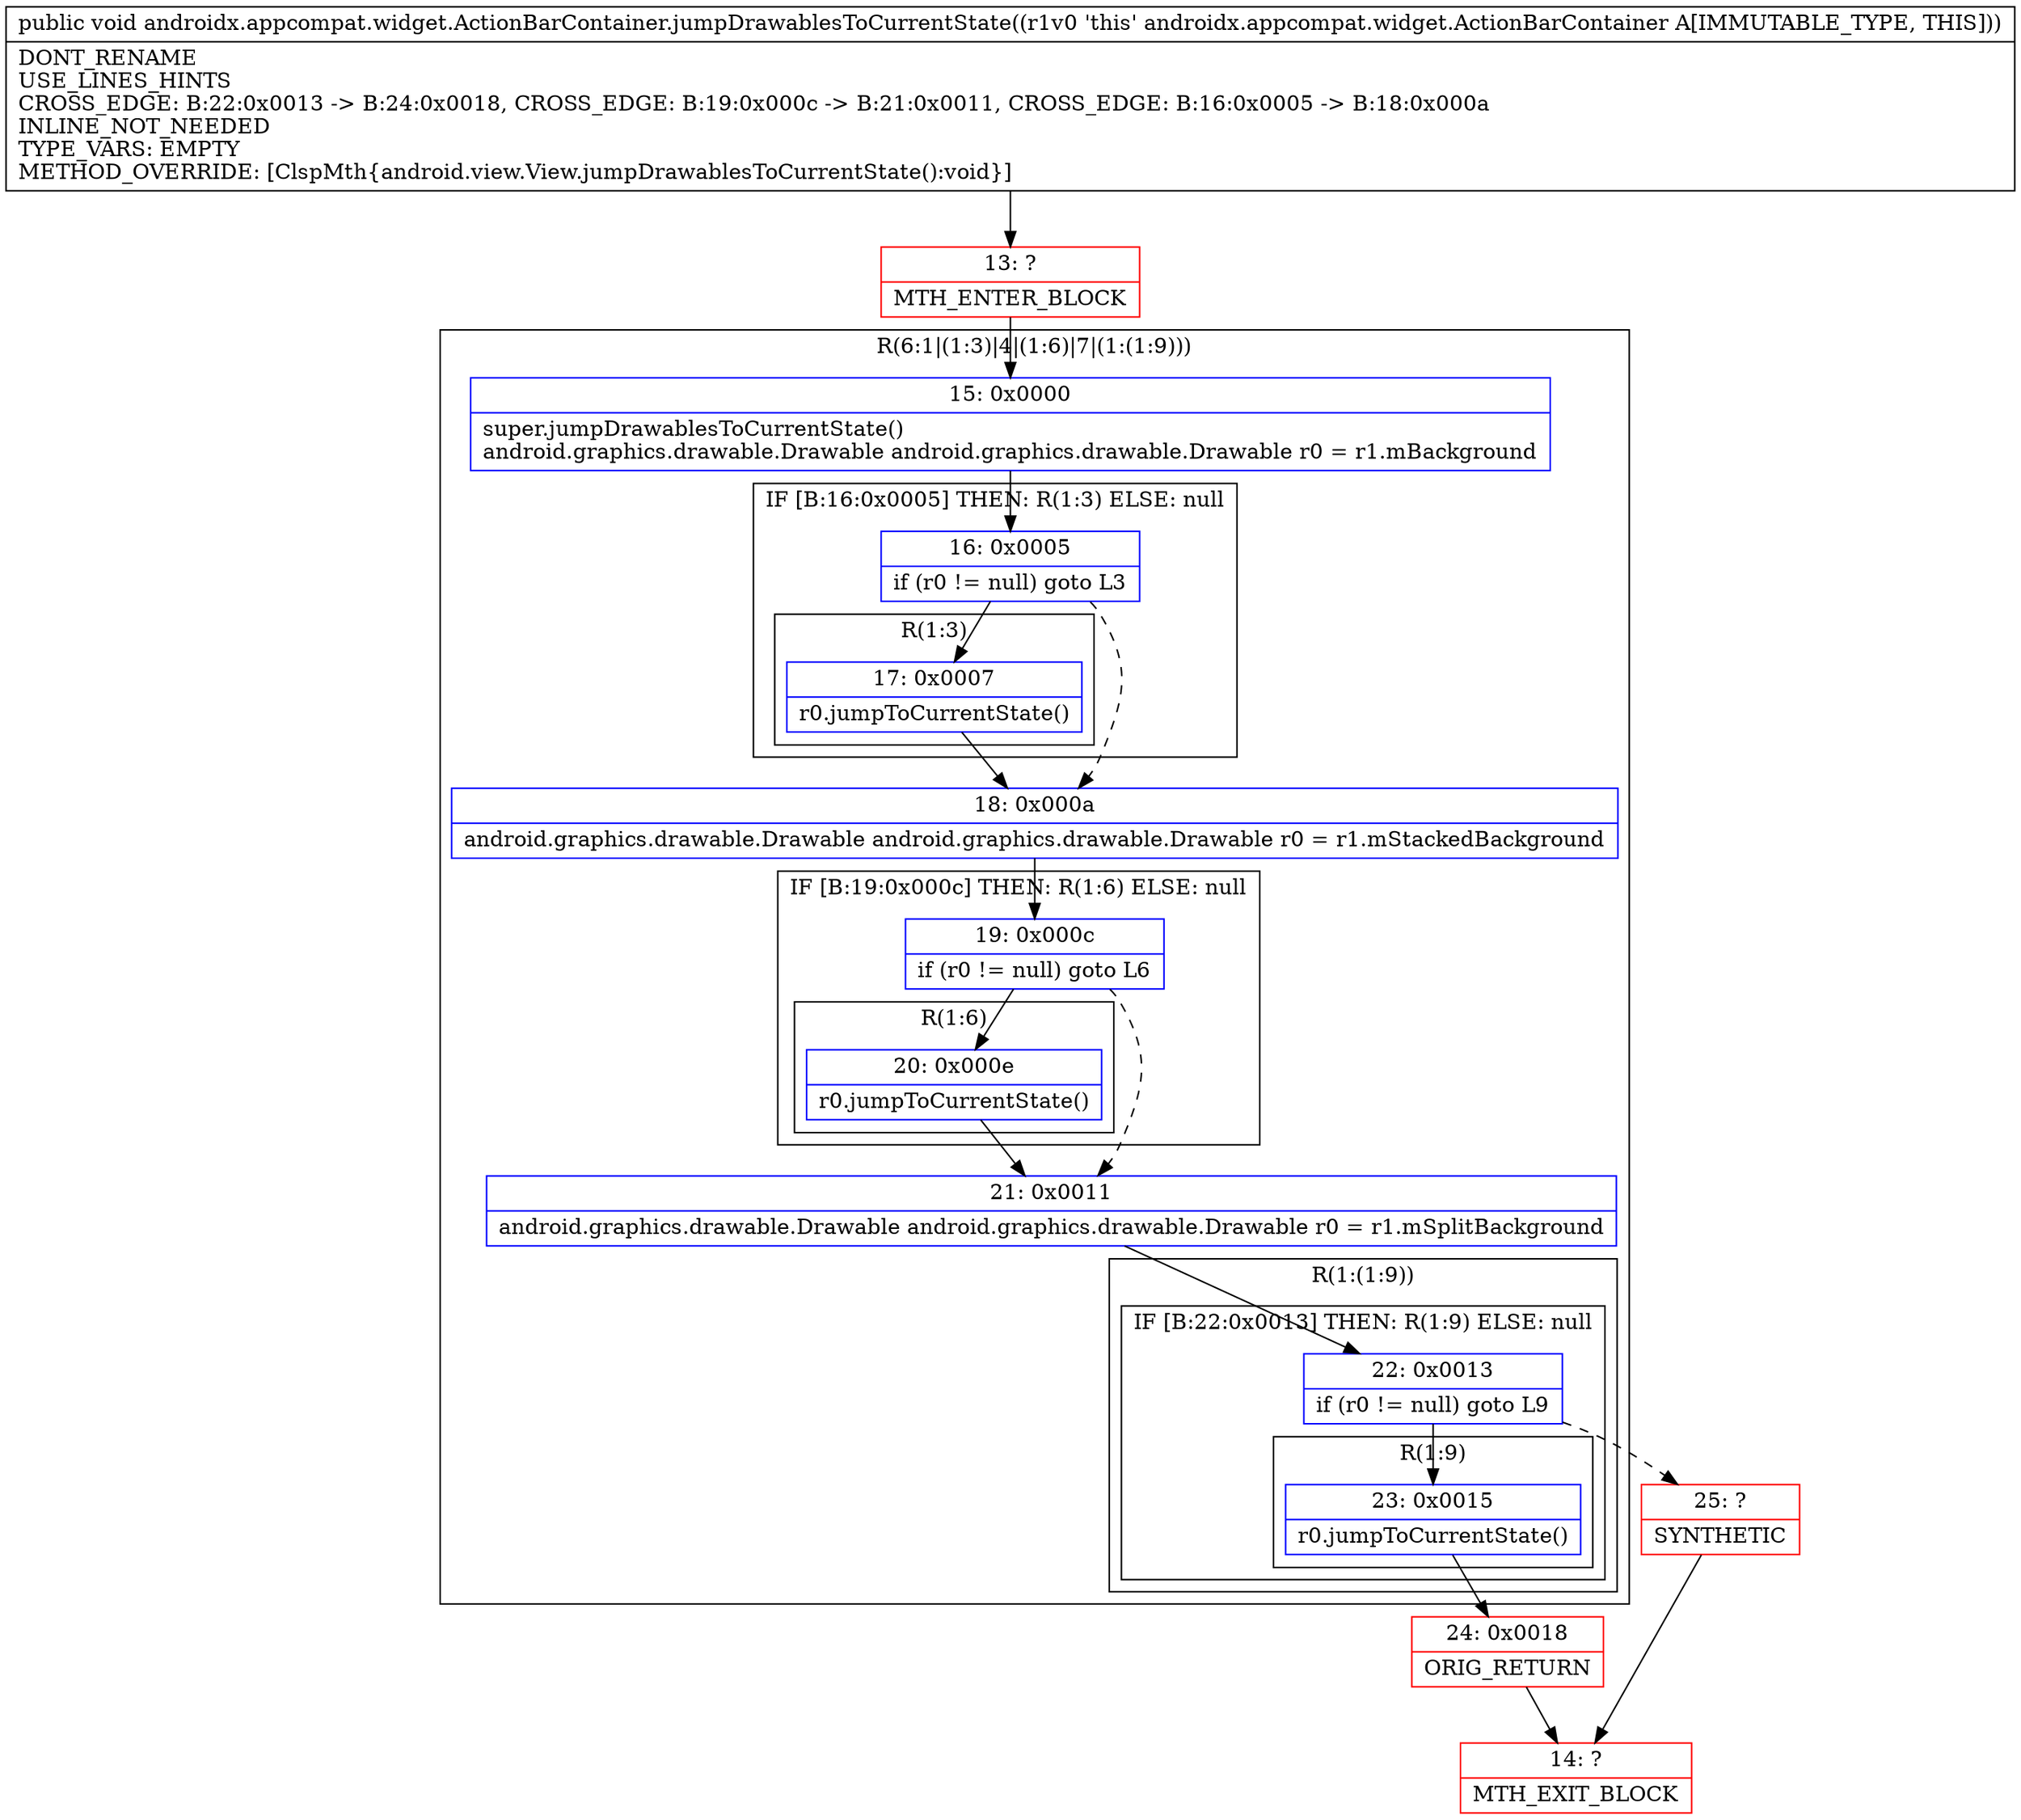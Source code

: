 digraph "CFG forandroidx.appcompat.widget.ActionBarContainer.jumpDrawablesToCurrentState()V" {
subgraph cluster_Region_2123398265 {
label = "R(6:1|(1:3)|4|(1:6)|7|(1:(1:9)))";
node [shape=record,color=blue];
Node_15 [shape=record,label="{15\:\ 0x0000|super.jumpDrawablesToCurrentState()\landroid.graphics.drawable.Drawable android.graphics.drawable.Drawable r0 = r1.mBackground\l}"];
subgraph cluster_IfRegion_327752645 {
label = "IF [B:16:0x0005] THEN: R(1:3) ELSE: null";
node [shape=record,color=blue];
Node_16 [shape=record,label="{16\:\ 0x0005|if (r0 != null) goto L3\l}"];
subgraph cluster_Region_673354813 {
label = "R(1:3)";
node [shape=record,color=blue];
Node_17 [shape=record,label="{17\:\ 0x0007|r0.jumpToCurrentState()\l}"];
}
}
Node_18 [shape=record,label="{18\:\ 0x000a|android.graphics.drawable.Drawable android.graphics.drawable.Drawable r0 = r1.mStackedBackground\l}"];
subgraph cluster_IfRegion_1379642557 {
label = "IF [B:19:0x000c] THEN: R(1:6) ELSE: null";
node [shape=record,color=blue];
Node_19 [shape=record,label="{19\:\ 0x000c|if (r0 != null) goto L6\l}"];
subgraph cluster_Region_792027447 {
label = "R(1:6)";
node [shape=record,color=blue];
Node_20 [shape=record,label="{20\:\ 0x000e|r0.jumpToCurrentState()\l}"];
}
}
Node_21 [shape=record,label="{21\:\ 0x0011|android.graphics.drawable.Drawable android.graphics.drawable.Drawable r0 = r1.mSplitBackground\l}"];
subgraph cluster_Region_163256892 {
label = "R(1:(1:9))";
node [shape=record,color=blue];
subgraph cluster_IfRegion_1949892647 {
label = "IF [B:22:0x0013] THEN: R(1:9) ELSE: null";
node [shape=record,color=blue];
Node_22 [shape=record,label="{22\:\ 0x0013|if (r0 != null) goto L9\l}"];
subgraph cluster_Region_1208414689 {
label = "R(1:9)";
node [shape=record,color=blue];
Node_23 [shape=record,label="{23\:\ 0x0015|r0.jumpToCurrentState()\l}"];
}
}
}
}
Node_13 [shape=record,color=red,label="{13\:\ ?|MTH_ENTER_BLOCK\l}"];
Node_24 [shape=record,color=red,label="{24\:\ 0x0018|ORIG_RETURN\l}"];
Node_14 [shape=record,color=red,label="{14\:\ ?|MTH_EXIT_BLOCK\l}"];
Node_25 [shape=record,color=red,label="{25\:\ ?|SYNTHETIC\l}"];
MethodNode[shape=record,label="{public void androidx.appcompat.widget.ActionBarContainer.jumpDrawablesToCurrentState((r1v0 'this' androidx.appcompat.widget.ActionBarContainer A[IMMUTABLE_TYPE, THIS]))  | DONT_RENAME\lUSE_LINES_HINTS\lCROSS_EDGE: B:22:0x0013 \-\> B:24:0x0018, CROSS_EDGE: B:19:0x000c \-\> B:21:0x0011, CROSS_EDGE: B:16:0x0005 \-\> B:18:0x000a\lINLINE_NOT_NEEDED\lTYPE_VARS: EMPTY\lMETHOD_OVERRIDE: [ClspMth\{android.view.View.jumpDrawablesToCurrentState():void\}]\l}"];
MethodNode -> Node_13;Node_15 -> Node_16;
Node_16 -> Node_17;
Node_16 -> Node_18[style=dashed];
Node_17 -> Node_18;
Node_18 -> Node_19;
Node_19 -> Node_20;
Node_19 -> Node_21[style=dashed];
Node_20 -> Node_21;
Node_21 -> Node_22;
Node_22 -> Node_23;
Node_22 -> Node_25[style=dashed];
Node_23 -> Node_24;
Node_13 -> Node_15;
Node_24 -> Node_14;
Node_25 -> Node_14;
}

